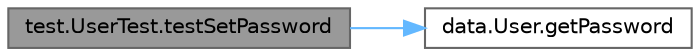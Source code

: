 digraph "test.UserTest.testSetPassword"
{
 // LATEX_PDF_SIZE
  bgcolor="transparent";
  edge [fontname=Helvetica,fontsize=10,labelfontname=Helvetica,labelfontsize=10];
  node [fontname=Helvetica,fontsize=10,shape=box,height=0.2,width=0.4];
  rankdir="LR";
  Node1 [label="test.UserTest.testSetPassword",height=0.2,width=0.4,color="gray40", fillcolor="grey60", style="filled", fontcolor="black",tooltip=" "];
  Node1 -> Node2 [color="steelblue1",style="solid"];
  Node2 [label="data.User.getPassword",height=0.2,width=0.4,color="grey40", fillcolor="white", style="filled",URL="$classdata_1_1_user.html#a5775af161db719431bf38325f6f999e3",tooltip=" "];
}

